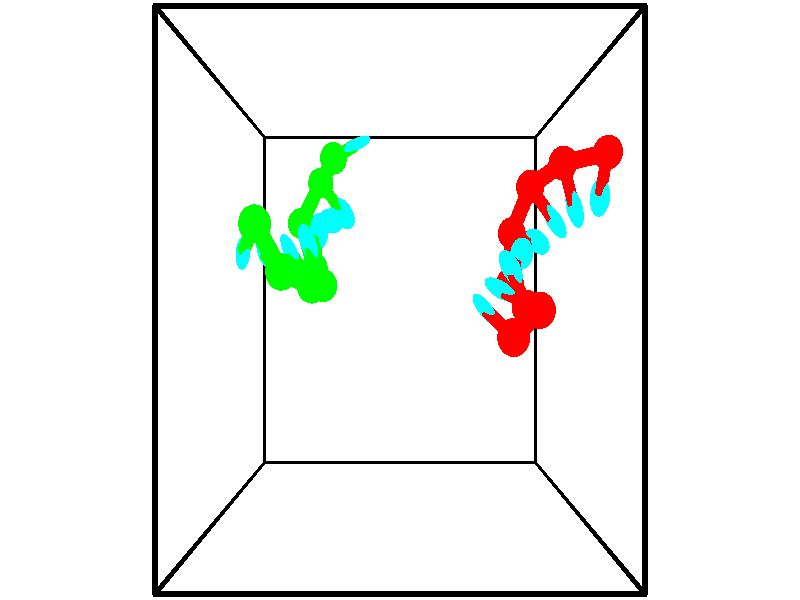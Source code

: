 // switches for output
#declare DRAW_BASES = 1; // possible values are 0, 1; only relevant for DNA ribbons
#declare DRAW_BASES_TYPE = 3; // possible values are 1, 2, 3; only relevant for DNA ribbons
#declare DRAW_FOG = 0; // set to 1 to enable fog

#include "colors.inc"

#include "transforms.inc"
background { rgb <1, 1, 1>}

#default {
   normal{
       ripples 0.25
       frequency 0.20
       turbulence 0.2
       lambda 5
   }
	finish {
		phong 0.1
		phong_size 40.
	}
}

// original window dimensions: 1024x640


// camera settings

camera {
	sky <-0, 1, 0>
	up <-0, 1, 0>
	right 1.6 * <1, 0, 0>
	location <2.5, 2.5, 11.1562>
	look_at <2.5, 2.5, 2.5>
	direction <0, 0, -8.6562>
	angle 67.0682
}


# declare cpy_camera_pos = <2.5, 2.5, 11.1562>;
# if (DRAW_FOG = 1)
fog {
	fog_type 2
	up vnormalize(cpy_camera_pos)
	color rgbt<1,1,1,0.3>
	distance 1e-5
	fog_alt 3e-3
	fog_offset 4
}
# end


// LIGHTS

# declare lum = 6;
global_settings {
	ambient_light rgb lum * <0.05, 0.05, 0.05>
	max_trace_level 15
}# declare cpy_direct_light_amount = 0.25;
light_source
{	1000 * <-1, -1, 1>,
	rgb lum * cpy_direct_light_amount
	parallel
}

light_source
{	1000 * <1, 1, -1>,
	rgb lum * cpy_direct_light_amount
	parallel
}

// strand 0

// nucleotide -1

// particle -1
sphere {
	<4.254195, 2.017662, 1.838908> 0.250000
	pigment { color rgbt <1,0,0,0> }
	no_shadow
}
cylinder {
	<4.038372, 2.222778, 1.571798>,  <3.908878, 2.345848, 1.411532>, 0.100000
	pigment { color rgbt <1,0,0,0> }
	no_shadow
}
cylinder {
	<4.038372, 2.222778, 1.571798>,  <4.254195, 2.017662, 1.838908>, 0.100000
	pigment { color rgbt <1,0,0,0> }
	no_shadow
}

// particle -1
sphere {
	<4.038372, 2.222778, 1.571798> 0.100000
	pigment { color rgbt <1,0,0,0> }
	no_shadow
}
sphere {
	0, 1
	scale<0.080000,0.200000,0.300000>
	matrix <0.804360, 0.548286, -0.228885,
		0.248761, -0.660628, -0.708300,
		-0.539558, 0.512790, -0.667775,
		3.876504, 2.376615, 1.371466>
	pigment { color rgbt <0,1,1,0> }
	no_shadow
}
cylinder {
	<4.739946, 2.363026, 1.480980>,  <4.254195, 2.017662, 1.838908>, 0.130000
	pigment { color rgbt <1,0,0,0> }
	no_shadow
}

// nucleotide -1

// particle -1
sphere {
	<4.739946, 2.363026, 1.480980> 0.250000
	pigment { color rgbt <1,0,0,0> }
	no_shadow
}
cylinder {
	<4.409828, 2.521339, 1.319861>,  <4.211758, 2.616328, 1.223190>, 0.100000
	pigment { color rgbt <1,0,0,0> }
	no_shadow
}
cylinder {
	<4.409828, 2.521339, 1.319861>,  <4.739946, 2.363026, 1.480980>, 0.100000
	pigment { color rgbt <1,0,0,0> }
	no_shadow
}

// particle -1
sphere {
	<4.409828, 2.521339, 1.319861> 0.100000
	pigment { color rgbt <1,0,0,0> }
	no_shadow
}
sphere {
	0, 1
	scale<0.080000,0.200000,0.300000>
	matrix <0.544175, 0.747971, -0.380016,
		0.150876, -0.532817, -0.832672,
		-0.825294, 0.395784, -0.402797,
		4.162240, 2.640074, 1.199022>
	pigment { color rgbt <0,1,1,0> }
	no_shadow
}
cylinder {
	<4.682097, 2.396286, 0.735935>,  <4.739946, 2.363026, 1.480980>, 0.130000
	pigment { color rgbt <1,0,0,0> }
	no_shadow
}

// nucleotide -1

// particle -1
sphere {
	<4.682097, 2.396286, 0.735935> 0.250000
	pigment { color rgbt <1,0,0,0> }
	no_shadow
}
cylinder {
	<4.498089, 2.712013, 0.898592>,  <4.387684, 2.901449, 0.996186>, 0.100000
	pigment { color rgbt <1,0,0,0> }
	no_shadow
}
cylinder {
	<4.498089, 2.712013, 0.898592>,  <4.682097, 2.396286, 0.735935>, 0.100000
	pigment { color rgbt <1,0,0,0> }
	no_shadow
}

// particle -1
sphere {
	<4.498089, 2.712013, 0.898592> 0.100000
	pigment { color rgbt <1,0,0,0> }
	no_shadow
}
sphere {
	0, 1
	scale<0.080000,0.200000,0.300000>
	matrix <0.616109, 0.613543, -0.493937,
		-0.639366, 0.023315, -0.768549,
		-0.460022, 0.789317, 0.406643,
		4.360082, 2.948808, 1.020585>
	pigment { color rgbt <0,1,1,0> }
	no_shadow
}
cylinder {
	<4.497231, 2.738383, 0.188332>,  <4.682097, 2.396286, 0.735935>, 0.130000
	pigment { color rgbt <1,0,0,0> }
	no_shadow
}

// nucleotide -1

// particle -1
sphere {
	<4.497231, 2.738383, 0.188332> 0.250000
	pigment { color rgbt <1,0,0,0> }
	no_shadow
}
cylinder {
	<4.555305, 2.983109, 0.499357>,  <4.590150, 3.129944, 0.685973>, 0.100000
	pigment { color rgbt <1,0,0,0> }
	no_shadow
}
cylinder {
	<4.555305, 2.983109, 0.499357>,  <4.497231, 2.738383, 0.188332>, 0.100000
	pigment { color rgbt <1,0,0,0> }
	no_shadow
}

// particle -1
sphere {
	<4.555305, 2.983109, 0.499357> 0.100000
	pigment { color rgbt <1,0,0,0> }
	no_shadow
}
sphere {
	0, 1
	scale<0.080000,0.200000,0.300000>
	matrix <0.590042, 0.577307, -0.564417,
		-0.794211, 0.540742, -0.277178,
		0.145187, 0.611813, 0.777564,
		4.598862, 3.166652, 0.732626>
	pigment { color rgbt <0,1,1,0> }
	no_shadow
}
cylinder {
	<4.567972, 3.529486, -0.020967>,  <4.497231, 2.738383, 0.188332>, 0.130000
	pigment { color rgbt <1,0,0,0> }
	no_shadow
}

// nucleotide -1

// particle -1
sphere {
	<4.567972, 3.529486, -0.020967> 0.250000
	pigment { color rgbt <1,0,0,0> }
	no_shadow
}
cylinder {
	<4.760963, 3.429260, 0.314755>,  <4.876758, 3.369125, 0.516189>, 0.100000
	pigment { color rgbt <1,0,0,0> }
	no_shadow
}
cylinder {
	<4.760963, 3.429260, 0.314755>,  <4.567972, 3.529486, -0.020967>, 0.100000
	pigment { color rgbt <1,0,0,0> }
	no_shadow
}

// particle -1
sphere {
	<4.760963, 3.429260, 0.314755> 0.100000
	pigment { color rgbt <1,0,0,0> }
	no_shadow
}
sphere {
	0, 1
	scale<0.080000,0.200000,0.300000>
	matrix <0.830266, 0.436108, -0.347087,
		-0.279060, 0.864308, 0.418447,
		0.482478, -0.250564, 0.839305,
		4.905707, 3.354091, 0.566547>
	pigment { color rgbt <0,1,1,0> }
	no_shadow
}
cylinder {
	<4.848311, 4.204039, 0.272958>,  <4.567972, 3.529486, -0.020967>, 0.130000
	pigment { color rgbt <1,0,0,0> }
	no_shadow
}

// nucleotide -1

// particle -1
sphere {
	<4.848311, 4.204039, 0.272958> 0.250000
	pigment { color rgbt <1,0,0,0> }
	no_shadow
}
cylinder {
	<5.071445, 3.891876, 0.385942>,  <5.205326, 3.704579, 0.453733>, 0.100000
	pigment { color rgbt <1,0,0,0> }
	no_shadow
}
cylinder {
	<5.071445, 3.891876, 0.385942>,  <4.848311, 4.204039, 0.272958>, 0.100000
	pigment { color rgbt <1,0,0,0> }
	no_shadow
}

// particle -1
sphere {
	<5.071445, 3.891876, 0.385942> 0.100000
	pigment { color rgbt <1,0,0,0> }
	no_shadow
}
sphere {
	0, 1
	scale<0.080000,0.200000,0.300000>
	matrix <0.825134, 0.484877, -0.289911,
		0.089290, 0.394790, 0.914422,
		0.557837, -0.780407, 0.282460,
		5.238796, 3.657754, 0.470680>
	pigment { color rgbt <0,1,1,0> }
	no_shadow
}
cylinder {
	<5.380548, 4.516538, 0.490306>,  <4.848311, 4.204039, 0.272958>, 0.130000
	pigment { color rgbt <1,0,0,0> }
	no_shadow
}

// nucleotide -1

// particle -1
sphere {
	<5.380548, 4.516538, 0.490306> 0.250000
	pigment { color rgbt <1,0,0,0> }
	no_shadow
}
cylinder {
	<5.510139, 4.140778, 0.445469>,  <5.587894, 3.915322, 0.418567>, 0.100000
	pigment { color rgbt <1,0,0,0> }
	no_shadow
}
cylinder {
	<5.510139, 4.140778, 0.445469>,  <5.380548, 4.516538, 0.490306>, 0.100000
	pigment { color rgbt <1,0,0,0> }
	no_shadow
}

// particle -1
sphere {
	<5.510139, 4.140778, 0.445469> 0.100000
	pigment { color rgbt <1,0,0,0> }
	no_shadow
}
sphere {
	0, 1
	scale<0.080000,0.200000,0.300000>
	matrix <0.881787, 0.342768, -0.323979,
		0.342768, 0.006121, 0.939400,
		0.323979, -0.939400, -0.112093,
		5.607333, 3.858958, 0.411841>
	pigment { color rgbt <0,1,1,0> }
	no_shadow
}
cylinder {
	<6.111664, 4.635836, 0.660396>,  <5.380548, 4.516538, 0.490306>, 0.130000
	pigment { color rgbt <1,0,0,0> }
	no_shadow
}

// nucleotide -1

// particle -1
sphere {
	<6.111664, 4.635836, 0.660396> 0.250000
	pigment { color rgbt <1,0,0,0> }
	no_shadow
}
cylinder {
	<6.100494, 4.291008, 0.457989>,  <6.093792, 4.084111, 0.336544>, 0.100000
	pigment { color rgbt <1,0,0,0> }
	no_shadow
}
cylinder {
	<6.100494, 4.291008, 0.457989>,  <6.111664, 4.635836, 0.660396>, 0.100000
	pigment { color rgbt <1,0,0,0> }
	no_shadow
}

// particle -1
sphere {
	<6.100494, 4.291008, 0.457989> 0.100000
	pigment { color rgbt <1,0,0,0> }
	no_shadow
}
sphere {
	0, 1
	scale<0.080000,0.200000,0.300000>
	matrix <0.803172, 0.282013, -0.524769,
		0.595092, -0.421075, 0.684516,
		-0.027925, -0.862070, -0.506019,
		6.092117, 4.032387, 0.306183>
	pigment { color rgbt <0,1,1,0> }
	no_shadow
}
// strand 1

// nucleotide -1

// particle -1
sphere {
	<1.247786, 4.721312, -0.210184> 0.250000
	pigment { color rgbt <0,1,0,0> }
	no_shadow
}
cylinder {
	<1.521378, 4.789276, 0.073591>,  <1.685532, 4.830055, 0.243857>, 0.100000
	pigment { color rgbt <0,1,0,0> }
	no_shadow
}
cylinder {
	<1.521378, 4.789276, 0.073591>,  <1.247786, 4.721312, -0.210184>, 0.100000
	pigment { color rgbt <0,1,0,0> }
	no_shadow
}

// particle -1
sphere {
	<1.521378, 4.789276, 0.073591> 0.100000
	pigment { color rgbt <0,1,0,0> }
	no_shadow
}
sphere {
	0, 1
	scale<0.080000,0.200000,0.300000>
	matrix <-0.289296, 0.955935, 0.049967,
		-0.669688, -0.239414, 0.702993,
		0.683978, 0.169911, 0.709440,
		1.726571, 4.840250, 0.286423>
	pigment { color rgbt <0,1,1,0> }
	no_shadow
}
cylinder {
	<0.915645, 4.453146, -0.928910>,  <1.247786, 4.721312, -0.210184>, 0.130000
	pigment { color rgbt <0,1,0,0> }
	no_shadow
}

// nucleotide -1

// particle -1
sphere {
	<0.915645, 4.453146, -0.928910> 0.250000
	pigment { color rgbt <0,1,0,0> }
	no_shadow
}
cylinder {
	<1.174110, 4.152977, -0.873286>,  <1.329190, 3.972876, -0.839911>, 0.100000
	pigment { color rgbt <0,1,0,0> }
	no_shadow
}
cylinder {
	<1.174110, 4.152977, -0.873286>,  <0.915645, 4.453146, -0.928910>, 0.100000
	pigment { color rgbt <0,1,0,0> }
	no_shadow
}

// particle -1
sphere {
	<1.174110, 4.152977, -0.873286> 0.100000
	pigment { color rgbt <0,1,0,0> }
	no_shadow
}
sphere {
	0, 1
	scale<0.080000,0.200000,0.300000>
	matrix <-0.375271, -0.153748, 0.914075,
		-0.664563, -0.642828, -0.380958,
		0.646164, -0.750422, 0.139059,
		1.367960, 3.927850, -0.831568>
	pigment { color rgbt <0,1,1,0> }
	no_shadow
}
cylinder {
	<0.562802, 3.745514, -0.645794>,  <0.915645, 4.453146, -0.928910>, 0.130000
	pigment { color rgbt <0,1,0,0> }
	no_shadow
}

// nucleotide -1

// particle -1
sphere {
	<0.562802, 3.745514, -0.645794> 0.250000
	pigment { color rgbt <0,1,0,0> }
	no_shadow
}
cylinder {
	<0.920998, 3.750931, -0.467842>,  <1.135915, 3.754181, -0.361071>, 0.100000
	pigment { color rgbt <0,1,0,0> }
	no_shadow
}
cylinder {
	<0.920998, 3.750931, -0.467842>,  <0.562802, 3.745514, -0.645794>, 0.100000
	pigment { color rgbt <0,1,0,0> }
	no_shadow
}

// particle -1
sphere {
	<0.920998, 3.750931, -0.467842> 0.100000
	pigment { color rgbt <0,1,0,0> }
	no_shadow
}
sphere {
	0, 1
	scale<0.080000,0.200000,0.300000>
	matrix <-0.426942, -0.256348, 0.867183,
		0.125788, -0.966490, -0.223775,
		0.895487, 0.013542, 0.444880,
		1.189644, 3.754993, -0.334378>
	pigment { color rgbt <0,1,1,0> }
	no_shadow
}
cylinder {
	<0.861144, 3.001248, -0.435105>,  <0.562802, 3.745514, -0.645794>, 0.130000
	pigment { color rgbt <0,1,0,0> }
	no_shadow
}

// nucleotide -1

// particle -1
sphere {
	<0.861144, 3.001248, -0.435105> 0.250000
	pigment { color rgbt <0,1,0,0> }
	no_shadow
}
cylinder {
	<0.939766, 3.324799, -0.213444>,  <0.986939, 3.518929, -0.080447>, 0.100000
	pigment { color rgbt <0,1,0,0> }
	no_shadow
}
cylinder {
	<0.939766, 3.324799, -0.213444>,  <0.861144, 3.001248, -0.435105>, 0.100000
	pigment { color rgbt <0,1,0,0> }
	no_shadow
}

// particle -1
sphere {
	<0.939766, 3.324799, -0.213444> 0.100000
	pigment { color rgbt <0,1,0,0> }
	no_shadow
}
sphere {
	0, 1
	scale<0.080000,0.200000,0.300000>
	matrix <-0.511385, -0.397646, 0.761815,
		0.836571, -0.433123, 0.335489,
		0.196554, 0.808877, 0.554152,
		0.998732, 3.567462, -0.047198>
	pigment { color rgbt <0,1,1,0> }
	no_shadow
}
cylinder {
	<1.108647, 2.718612, 0.198329>,  <0.861144, 3.001248, -0.435105>, 0.130000
	pigment { color rgbt <0,1,0,0> }
	no_shadow
}

// nucleotide -1

// particle -1
sphere {
	<1.108647, 2.718612, 0.198329> 0.250000
	pigment { color rgbt <0,1,0,0> }
	no_shadow
}
cylinder {
	<0.962646, 3.081902, 0.280211>,  <0.875046, 3.299875, 0.329341>, 0.100000
	pigment { color rgbt <0,1,0,0> }
	no_shadow
}
cylinder {
	<0.962646, 3.081902, 0.280211>,  <1.108647, 2.718612, 0.198329>, 0.100000
	pigment { color rgbt <0,1,0,0> }
	no_shadow
}

// particle -1
sphere {
	<0.962646, 3.081902, 0.280211> 0.100000
	pigment { color rgbt <0,1,0,0> }
	no_shadow
}
sphere {
	0, 1
	scale<0.080000,0.200000,0.300000>
	matrix <-0.604329, -0.398386, 0.689982,
		0.708210, 0.128134, 0.694277,
		-0.365000, 0.908224, 0.204706,
		0.853146, 3.354369, 0.341623>
	pigment { color rgbt <0,1,1,0> }
	no_shadow
}
cylinder {
	<1.006888, 2.700087, 0.949857>,  <1.108647, 2.718612, 0.198329>, 0.130000
	pigment { color rgbt <0,1,0,0> }
	no_shadow
}

// nucleotide -1

// particle -1
sphere {
	<1.006888, 2.700087, 0.949857> 0.250000
	pigment { color rgbt <0,1,0,0> }
	no_shadow
}
cylinder {
	<0.771866, 2.989388, 0.804703>,  <0.630853, 3.162968, 0.717610>, 0.100000
	pigment { color rgbt <0,1,0,0> }
	no_shadow
}
cylinder {
	<0.771866, 2.989388, 0.804703>,  <1.006888, 2.700087, 0.949857>, 0.100000
	pigment { color rgbt <0,1,0,0> }
	no_shadow
}

// particle -1
sphere {
	<0.771866, 2.989388, 0.804703> 0.100000
	pigment { color rgbt <0,1,0,0> }
	no_shadow
}
sphere {
	0, 1
	scale<0.080000,0.200000,0.300000>
	matrix <-0.780087, -0.387095, 0.491549,
		0.215043, 0.571895, 0.791639,
		-0.587554, 0.723252, -0.362887,
		0.595600, 3.206363, 0.695837>
	pigment { color rgbt <0,1,1,0> }
	no_shadow
}
cylinder {
	<0.597286, 2.874636, 1.489644>,  <1.006888, 2.700087, 0.949857>, 0.130000
	pigment { color rgbt <0,1,0,0> }
	no_shadow
}

// nucleotide -1

// particle -1
sphere {
	<0.597286, 2.874636, 1.489644> 0.250000
	pigment { color rgbt <0,1,0,0> }
	no_shadow
}
cylinder {
	<0.378868, 3.031242, 1.193387>,  <0.247817, 3.125206, 1.015633>, 0.100000
	pigment { color rgbt <0,1,0,0> }
	no_shadow
}
cylinder {
	<0.378868, 3.031242, 1.193387>,  <0.597286, 2.874636, 1.489644>, 0.100000
	pigment { color rgbt <0,1,0,0> }
	no_shadow
}

// particle -1
sphere {
	<0.378868, 3.031242, 1.193387> 0.100000
	pigment { color rgbt <0,1,0,0> }
	no_shadow
}
sphere {
	0, 1
	scale<0.080000,0.200000,0.300000>
	matrix <-0.836638, -0.300505, 0.457967,
		-0.043266, 0.869720, 0.491646,
		-0.546045, 0.391515, -0.740642,
		0.215054, 3.148697, 0.971195>
	pigment { color rgbt <0,1,1,0> }
	no_shadow
}
cylinder {
	<0.220763, 3.498265, 1.687345>,  <0.597286, 2.874636, 1.489644>, 0.130000
	pigment { color rgbt <0,1,0,0> }
	no_shadow
}

// nucleotide -1

// particle -1
sphere {
	<0.220763, 3.498265, 1.687345> 0.250000
	pigment { color rgbt <0,1,0,0> }
	no_shadow
}
cylinder {
	<0.037819, 3.298927, 1.392734>,  <-0.071947, 3.179324, 1.215967>, 0.100000
	pigment { color rgbt <0,1,0,0> }
	no_shadow
}
cylinder {
	<0.037819, 3.298927, 1.392734>,  <0.220763, 3.498265, 1.687345>, 0.100000
	pigment { color rgbt <0,1,0,0> }
	no_shadow
}

// particle -1
sphere {
	<0.037819, 3.298927, 1.392734> 0.100000
	pigment { color rgbt <0,1,0,0> }
	no_shadow
}
sphere {
	0, 1
	scale<0.080000,0.200000,0.300000>
	matrix <-0.812500, -0.102489, 0.573882,
		-0.361477, 0.860900, -0.358031,
		-0.457360, -0.498345, -0.736528,
		-0.099389, 3.149424, 1.171775>
	pigment { color rgbt <0,1,1,0> }
	no_shadow
}
// box output
cylinder {
	<0.000000, 0.000000, 0.000000>,  <5.000000, 0.000000, 0.000000>, 0.025000
	pigment { color rgbt <0,0,0,0> }
	no_shadow
}
cylinder {
	<0.000000, 0.000000, 0.000000>,  <0.000000, 5.000000, 0.000000>, 0.025000
	pigment { color rgbt <0,0,0,0> }
	no_shadow
}
cylinder {
	<0.000000, 0.000000, 0.000000>,  <0.000000, 0.000000, 5.000000>, 0.025000
	pigment { color rgbt <0,0,0,0> }
	no_shadow
}
cylinder {
	<5.000000, 5.000000, 5.000000>,  <0.000000, 5.000000, 5.000000>, 0.025000
	pigment { color rgbt <0,0,0,0> }
	no_shadow
}
cylinder {
	<5.000000, 5.000000, 5.000000>,  <5.000000, 0.000000, 5.000000>, 0.025000
	pigment { color rgbt <0,0,0,0> }
	no_shadow
}
cylinder {
	<5.000000, 5.000000, 5.000000>,  <5.000000, 5.000000, 0.000000>, 0.025000
	pigment { color rgbt <0,0,0,0> }
	no_shadow
}
cylinder {
	<0.000000, 0.000000, 5.000000>,  <0.000000, 5.000000, 5.000000>, 0.025000
	pigment { color rgbt <0,0,0,0> }
	no_shadow
}
cylinder {
	<0.000000, 0.000000, 5.000000>,  <5.000000, 0.000000, 5.000000>, 0.025000
	pigment { color rgbt <0,0,0,0> }
	no_shadow
}
cylinder {
	<5.000000, 5.000000, 0.000000>,  <0.000000, 5.000000, 0.000000>, 0.025000
	pigment { color rgbt <0,0,0,0> }
	no_shadow
}
cylinder {
	<5.000000, 5.000000, 0.000000>,  <5.000000, 0.000000, 0.000000>, 0.025000
	pigment { color rgbt <0,0,0,0> }
	no_shadow
}
cylinder {
	<5.000000, 0.000000, 5.000000>,  <5.000000, 0.000000, 0.000000>, 0.025000
	pigment { color rgbt <0,0,0,0> }
	no_shadow
}
cylinder {
	<0.000000, 5.000000, 0.000000>,  <0.000000, 5.000000, 5.000000>, 0.025000
	pigment { color rgbt <0,0,0,0> }
	no_shadow
}
// end of box output
